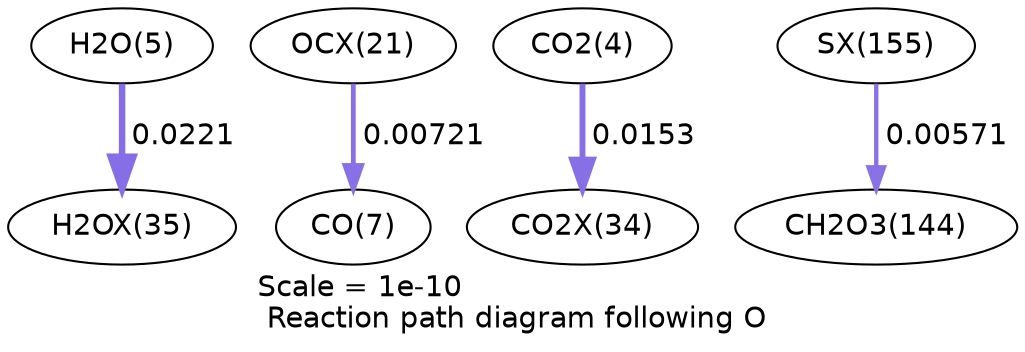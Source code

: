 digraph reaction_paths {
center=1;
s7 -> s34[fontname="Helvetica", penwidth=3.12, arrowsize=1.56, color="0.7, 0.522, 0.9"
, label=" 0.0221"];
s25 -> s9[fontname="Helvetica", penwidth=2.28, arrowsize=1.14, color="0.7, 0.507, 0.9"
, label=" 0.00721"];
s6 -> s33[fontname="Helvetica", penwidth=2.84, arrowsize=1.42, color="0.7, 0.515, 0.9"
, label=" 0.0153"];
s41 -> s21[fontname="Helvetica", penwidth=2.1, arrowsize=1.05, color="0.7, 0.506, 0.9"
, label=" 0.00571"];
s6 [ fontname="Helvetica", label="CO2(4)"];
s7 [ fontname="Helvetica", label="H2O(5)"];
s9 [ fontname="Helvetica", label="CO(7)"];
s21 [ fontname="Helvetica", label="CH2O3(144)"];
s25 [ fontname="Helvetica", label="OCX(21)"];
s33 [ fontname="Helvetica", label="CO2X(34)"];
s34 [ fontname="Helvetica", label="H2OX(35)"];
s41 [ fontname="Helvetica", label="SX(155)"];
 label = "Scale = 1e-10\l Reaction path diagram following O";
 fontname = "Helvetica";
}
